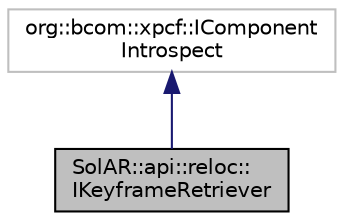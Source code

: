 digraph "SolAR::api::reloc::IKeyframeRetriever"
{
 // LATEX_PDF_SIZE
  edge [fontname="Helvetica",fontsize="10",labelfontname="Helvetica",labelfontsize="10"];
  node [fontname="Helvetica",fontsize="10",shape=record];
  Node1 [label="SolAR::api::reloc::\lIKeyframeRetriever",height=0.2,width=0.4,color="black", fillcolor="grey75", style="filled", fontcolor="black",tooltip="Recovers a set of pre-recorded keyframes close to a given frame. UUID: f60980ce-bdbd-11e8-a355-529269..."];
  Node2 -> Node1 [dir="back",color="midnightblue",fontsize="10",style="solid",fontname="Helvetica"];
  Node2 [label="org::bcom::xpcf::IComponent\lIntrospect",height=0.2,width=0.4,color="grey75", fillcolor="white", style="filled",tooltip=" "];
}
